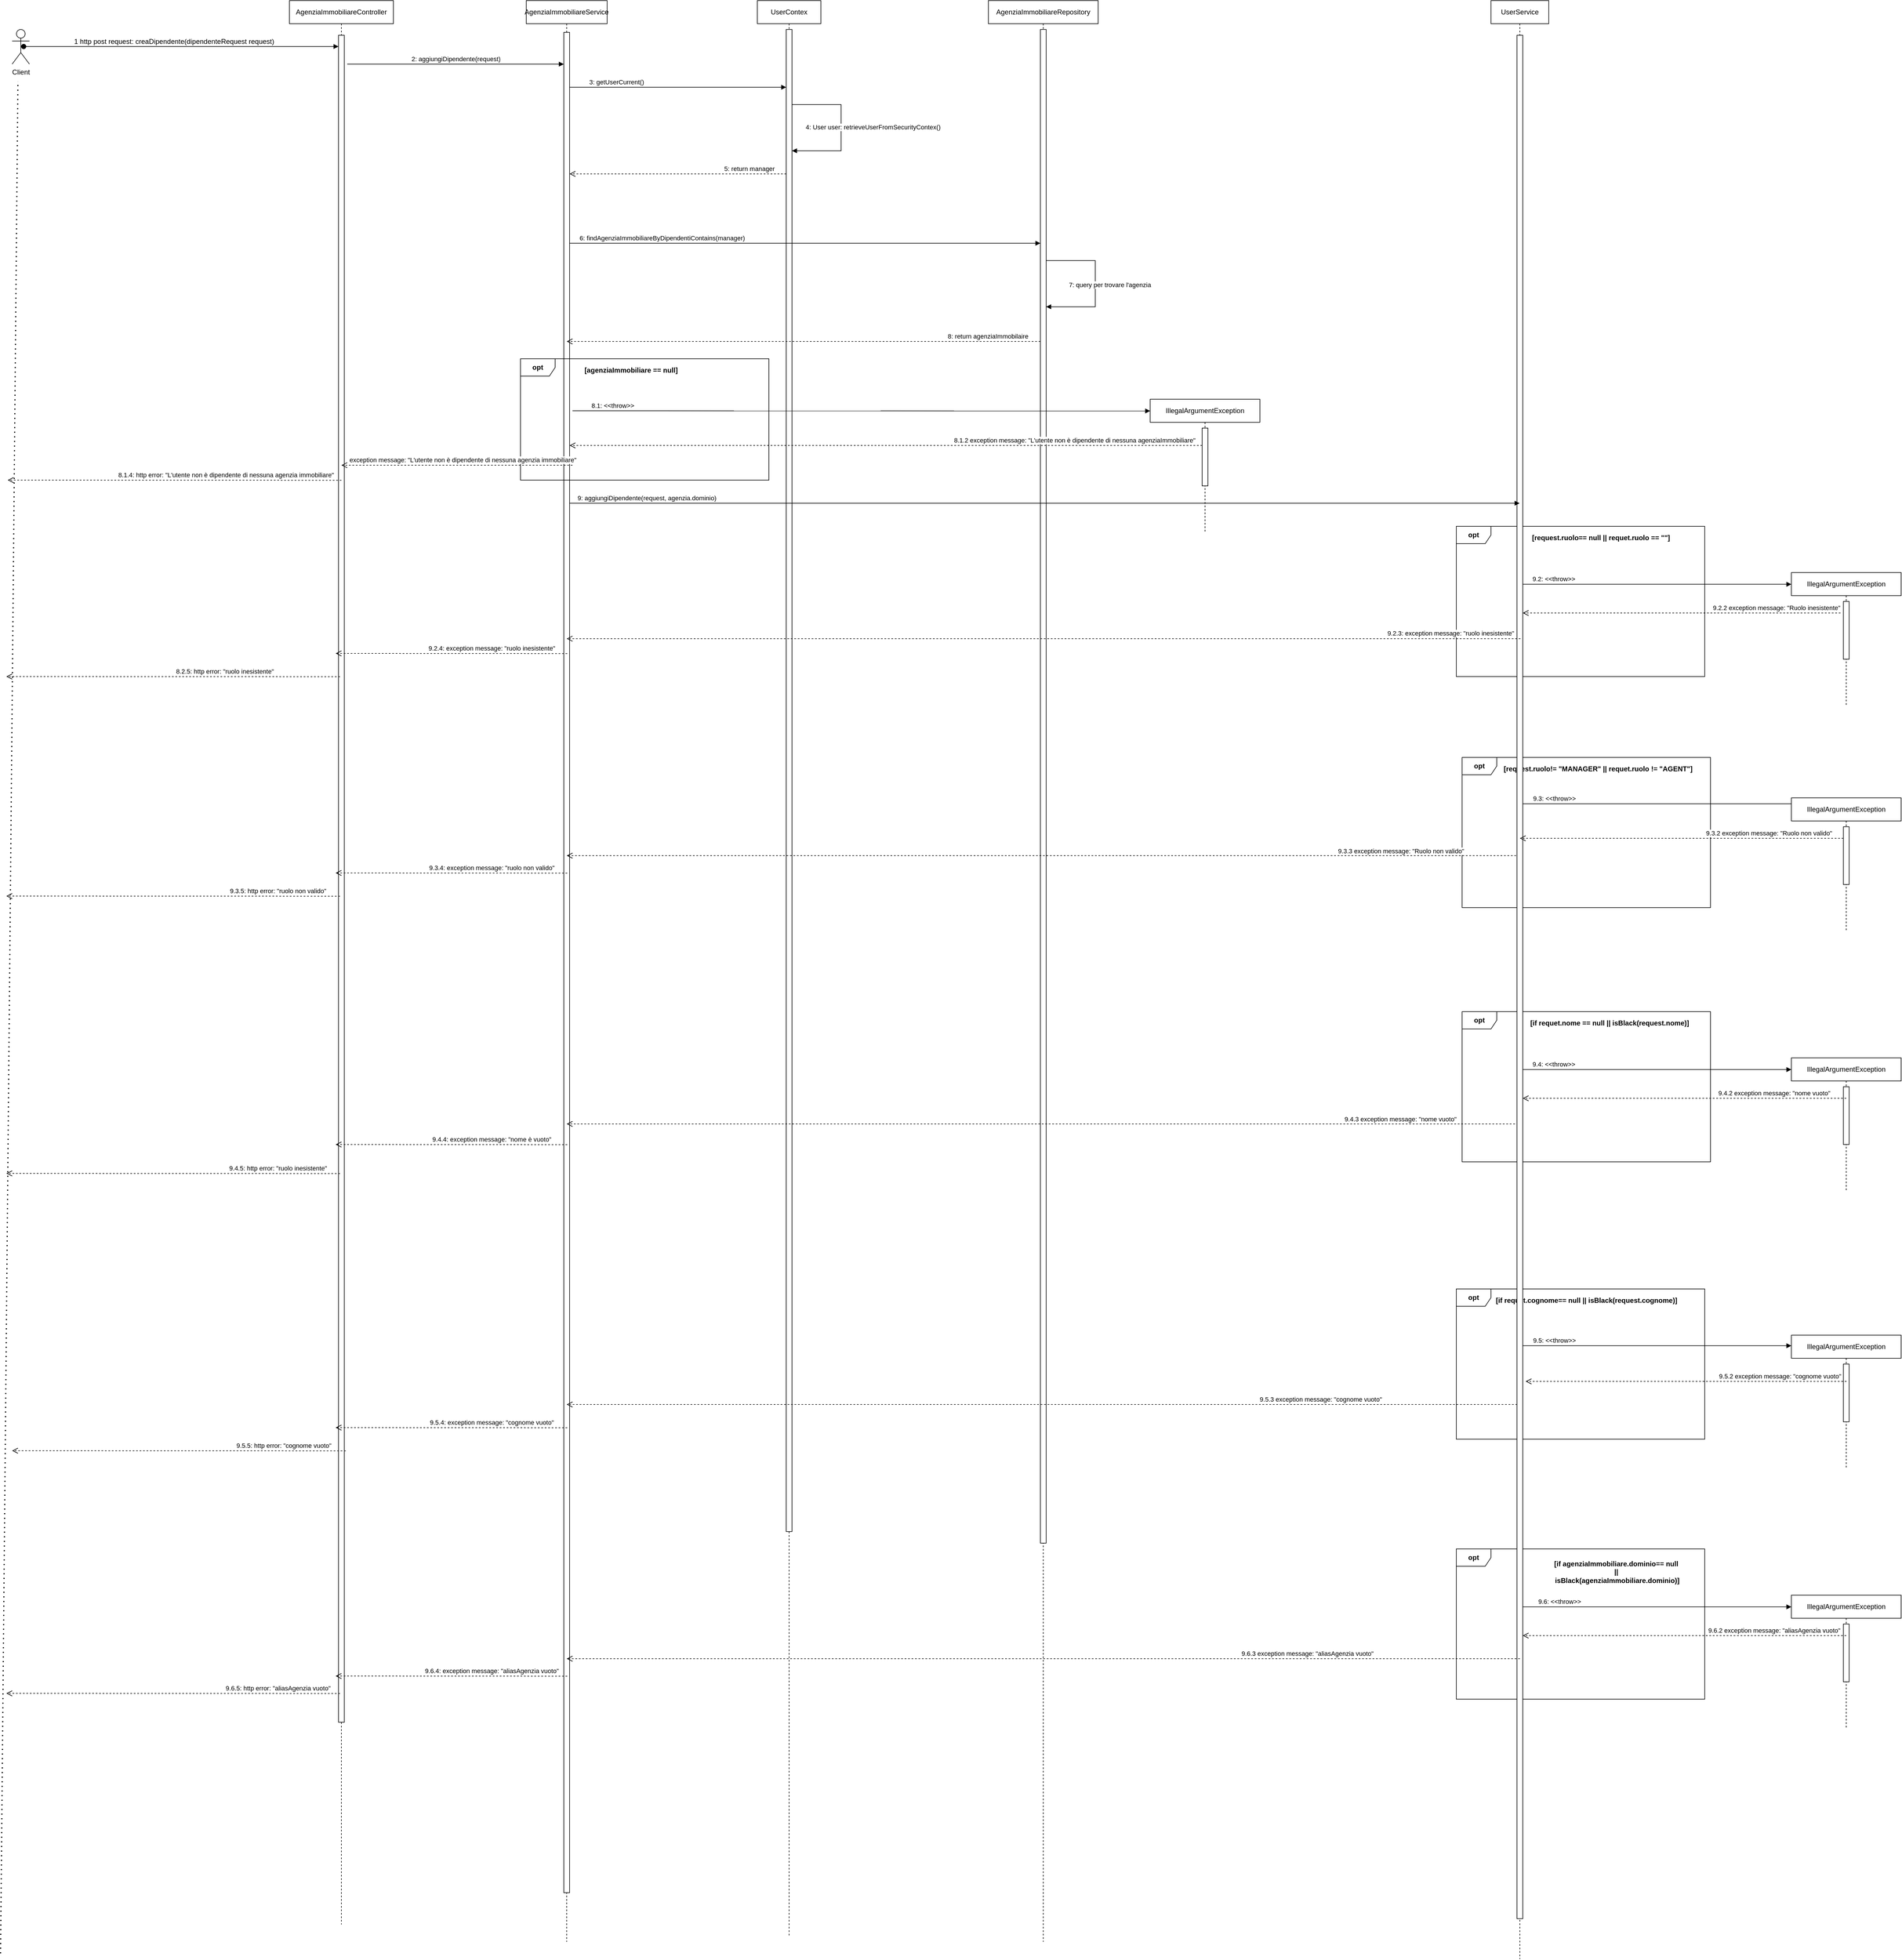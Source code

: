 <mxfile version="28.2.5">
  <diagram name="Pagina-1" id="-XG3NWOHJ_3-eHmlm58t">
    <mxGraphModel dx="2316" dy="1249" grid="1" gridSize="10" guides="1" tooltips="1" connect="1" arrows="1" fold="1" page="1" pageScale="1" pageWidth="827" pageHeight="1169" math="0" shadow="0">
      <root>
        <mxCell id="0" />
        <mxCell id="1" parent="0" />
        <mxCell id="8JB6PZW7fWWFTnTKiGVh-1" value="Client" style="shape=umlActor;verticalLabelPosition=bottom;verticalAlign=top;html=1;" parent="1" vertex="1">
          <mxGeometry x="80" y="60" width="30" height="60" as="geometry" />
        </mxCell>
        <mxCell id="8JB6PZW7fWWFTnTKiGVh-2" value="" style="endArrow=none;dashed=1;html=1;dashPattern=1 3;strokeWidth=2;rounded=0;" parent="1" edge="1">
          <mxGeometry width="50" height="50" relative="1" as="geometry">
            <mxPoint x="60" y="3390" as="sourcePoint" />
            <mxPoint x="90" y="150" as="targetPoint" />
          </mxGeometry>
        </mxCell>
        <mxCell id="8JB6PZW7fWWFTnTKiGVh-3" value="&lt;font style=&quot;font-size: 12px;&quot;&gt;1 http post request: creaDipendente(dipendenteRequest request)&lt;/font&gt;" style="html=1;verticalAlign=bottom;startArrow=oval;startFill=1;endArrow=block;startSize=8;curved=0;rounded=0;strokeWidth=1;jumpSize=14;" parent="1" edge="1">
          <mxGeometry x="-0.046" width="60" relative="1" as="geometry">
            <mxPoint x="100" y="89.5" as="sourcePoint" />
            <mxPoint x="645" y="89.5" as="targetPoint" />
            <mxPoint as="offset" />
          </mxGeometry>
        </mxCell>
        <mxCell id="8JB6PZW7fWWFTnTKiGVh-4" value="AgenziaImmobiliareController" style="shape=umlLifeline;perimeter=lifelinePerimeter;whiteSpace=wrap;html=1;container=1;dropTarget=0;collapsible=0;recursiveResize=0;outlineConnect=0;portConstraint=eastwest;newEdgeStyle={&quot;curved&quot;:0,&quot;rounded&quot;:0};" parent="1" vertex="1">
          <mxGeometry x="560" y="10" width="180" height="3330" as="geometry" />
        </mxCell>
        <mxCell id="8JB6PZW7fWWFTnTKiGVh-5" value="" style="html=1;points=[[0,0,0,0,5],[0,1,0,0,-5],[1,0,0,0,5],[1,1,0,0,-5]];perimeter=orthogonalPerimeter;outlineConnect=0;targetShapes=umlLifeline;portConstraint=eastwest;newEdgeStyle={&quot;curved&quot;:0,&quot;rounded&quot;:0};" parent="8JB6PZW7fWWFTnTKiGVh-4" vertex="1">
          <mxGeometry x="85" y="60" width="10" height="2920" as="geometry" />
        </mxCell>
        <mxCell id="8JB6PZW7fWWFTnTKiGVh-6" value="AgenziaImmobiliareService" style="shape=umlLifeline;perimeter=lifelinePerimeter;whiteSpace=wrap;html=1;container=1;dropTarget=0;collapsible=0;recursiveResize=0;outlineConnect=0;portConstraint=eastwest;newEdgeStyle={&quot;curved&quot;:0,&quot;rounded&quot;:0};" parent="1" vertex="1">
          <mxGeometry x="970" y="10" width="140" height="3360" as="geometry" />
        </mxCell>
        <mxCell id="8JB6PZW7fWWFTnTKiGVh-7" value="" style="html=1;points=[[0,0,0,0,5],[0,1,0,0,-5],[1,0,0,0,5],[1,1,0,0,-5]];perimeter=orthogonalPerimeter;outlineConnect=0;targetShapes=umlLifeline;portConstraint=eastwest;newEdgeStyle={&quot;curved&quot;:0,&quot;rounded&quot;:0};" parent="8JB6PZW7fWWFTnTKiGVh-6" vertex="1">
          <mxGeometry x="65" y="55" width="10" height="3220" as="geometry" />
        </mxCell>
        <mxCell id="8JB6PZW7fWWFTnTKiGVh-8" value="2: aggiungiDipendente(request)" style="html=1;verticalAlign=bottom;endArrow=block;curved=0;rounded=0;" parent="1" target="8JB6PZW7fWWFTnTKiGVh-7" edge="1">
          <mxGeometry width="80" relative="1" as="geometry">
            <mxPoint x="660" y="120" as="sourcePoint" />
            <mxPoint x="1040" y="120" as="targetPoint" />
          </mxGeometry>
        </mxCell>
        <mxCell id="8JB6PZW7fWWFTnTKiGVh-9" value="UserContex" style="shape=umlLifeline;perimeter=lifelinePerimeter;whiteSpace=wrap;html=1;container=1;dropTarget=0;collapsible=0;recursiveResize=0;outlineConnect=0;portConstraint=eastwest;newEdgeStyle={&quot;curved&quot;:0,&quot;rounded&quot;:0};" parent="1" vertex="1">
          <mxGeometry x="1370" y="10" width="110" height="3350" as="geometry" />
        </mxCell>
        <mxCell id="8JB6PZW7fWWFTnTKiGVh-10" value="" style="html=1;points=[[0,0,0,0,5],[0,1,0,0,-5],[1,0,0,0,5],[1,1,0,0,-5]];perimeter=orthogonalPerimeter;outlineConnect=0;targetShapes=umlLifeline;portConstraint=eastwest;newEdgeStyle={&quot;curved&quot;:0,&quot;rounded&quot;:0};" parent="8JB6PZW7fWWFTnTKiGVh-9" vertex="1">
          <mxGeometry x="50" y="50" width="10" height="2600" as="geometry" />
        </mxCell>
        <mxCell id="8JB6PZW7fWWFTnTKiGVh-11" value="3: getUserCurrent()" style="html=1;verticalAlign=bottom;endArrow=block;curved=0;rounded=0;" parent="1" target="8JB6PZW7fWWFTnTKiGVh-10" edge="1">
          <mxGeometry x="-0.571" width="80" relative="1" as="geometry">
            <mxPoint x="1045" y="160" as="sourcePoint" />
            <mxPoint x="1409.5" y="160" as="targetPoint" />
            <mxPoint as="offset" />
          </mxGeometry>
        </mxCell>
        <mxCell id="8JB6PZW7fWWFTnTKiGVh-12" value="AgenziaImmobiliareRepository" style="shape=umlLifeline;perimeter=lifelinePerimeter;whiteSpace=wrap;html=1;container=1;dropTarget=0;collapsible=0;recursiveResize=0;outlineConnect=0;portConstraint=eastwest;newEdgeStyle={&quot;curved&quot;:0,&quot;rounded&quot;:0};" parent="1" vertex="1">
          <mxGeometry x="1770" y="10" width="190" height="3360" as="geometry" />
        </mxCell>
        <mxCell id="8JB6PZW7fWWFTnTKiGVh-13" value="" style="html=1;points=[[0,0,0,0,5],[0,1,0,0,-5],[1,0,0,0,5],[1,1,0,0,-5]];perimeter=orthogonalPerimeter;outlineConnect=0;targetShapes=umlLifeline;portConstraint=eastwest;newEdgeStyle={&quot;curved&quot;:0,&quot;rounded&quot;:0};" parent="8JB6PZW7fWWFTnTKiGVh-12" vertex="1">
          <mxGeometry x="90" y="50" width="10" height="2620" as="geometry" />
        </mxCell>
        <mxCell id="8JB6PZW7fWWFTnTKiGVh-14" value="6: findAgenziaImmobiliareByDipendentiContains(manager)" style="html=1;verticalAlign=bottom;endArrow=block;curved=0;rounded=0;" parent="1" source="8JB6PZW7fWWFTnTKiGVh-7" edge="1">
          <mxGeometry x="-0.607" width="80" relative="1" as="geometry">
            <mxPoint x="1060" y="430" as="sourcePoint" />
            <mxPoint x="1860" y="430" as="targetPoint" />
            <mxPoint as="offset" />
            <Array as="points">
              <mxPoint x="1470.33" y="430" />
            </Array>
          </mxGeometry>
        </mxCell>
        <mxCell id="8JB6PZW7fWWFTnTKiGVh-15" value="5: return manager" style="html=1;verticalAlign=bottom;endArrow=open;dashed=1;endSize=8;curved=0;rounded=0;" parent="1" source="8JB6PZW7fWWFTnTKiGVh-10" edge="1">
          <mxGeometry x="-0.656" relative="1" as="geometry">
            <mxPoint x="1405" y="310" as="sourcePoint" />
            <mxPoint x="1045" y="310" as="targetPoint" />
            <mxPoint as="offset" />
          </mxGeometry>
        </mxCell>
        <mxCell id="8JB6PZW7fWWFTnTKiGVh-16" value="4: User user: retrieveUserFromSecurityContex()" style="html=1;verticalAlign=bottom;endArrow=block;curved=0;rounded=0;" parent="1" source="8JB6PZW7fWWFTnTKiGVh-10" edge="1">
          <mxGeometry x="0.061" y="55" width="80" relative="1" as="geometry">
            <mxPoint x="1435" y="190" as="sourcePoint" />
            <mxPoint x="1430" y="270" as="targetPoint" />
            <Array as="points">
              <mxPoint x="1515" y="190" />
              <mxPoint x="1515" y="270" />
            </Array>
            <mxPoint as="offset" />
          </mxGeometry>
        </mxCell>
        <mxCell id="8JB6PZW7fWWFTnTKiGVh-18" value="7: query per trovare l&#39;agenzia" style="html=1;verticalAlign=bottom;endArrow=block;curved=0;rounded=0;" parent="1" edge="1">
          <mxGeometry x="0.082" y="25" width="80" relative="1" as="geometry">
            <mxPoint x="1870" y="460" as="sourcePoint" />
            <mxPoint x="1870" y="540" as="targetPoint" />
            <Array as="points">
              <mxPoint x="1955" y="460" />
              <mxPoint x="1955" y="540" />
            </Array>
            <mxPoint as="offset" />
          </mxGeometry>
        </mxCell>
        <mxCell id="8JB6PZW7fWWFTnTKiGVh-19" value="8: return agenziaImmobilaire" style="html=1;verticalAlign=bottom;endArrow=open;dashed=1;endSize=8;curved=0;rounded=0;" parent="1" target="8JB6PZW7fWWFTnTKiGVh-6" edge="1">
          <mxGeometry x="-0.778" relative="1" as="geometry">
            <mxPoint x="1860" y="600" as="sourcePoint" />
            <mxPoint x="1780" y="600" as="targetPoint" />
            <mxPoint as="offset" />
          </mxGeometry>
        </mxCell>
        <mxCell id="8JB6PZW7fWWFTnTKiGVh-20" value="&lt;b&gt;opt&lt;/b&gt;" style="shape=umlFrame;whiteSpace=wrap;html=1;pointerEvents=0;" parent="1" vertex="1">
          <mxGeometry x="960" y="630" width="430" height="210" as="geometry" />
        </mxCell>
        <mxCell id="8JB6PZW7fWWFTnTKiGVh-21" value="[agenziaImmobiliare == null]" style="text;align=center;fontStyle=1;verticalAlign=middle;spacingLeft=3;spacingRight=3;strokeColor=none;rotatable=0;points=[[0,0.5],[1,0.5]];portConstraint=eastwest;html=1;" parent="1" vertex="1">
          <mxGeometry x="1070" y="650" width="161" as="geometry" />
        </mxCell>
        <mxCell id="8JB6PZW7fWWFTnTKiGVh-22" value="IllegalArgumentException" style="shape=umlLifeline;perimeter=lifelinePerimeter;whiteSpace=wrap;html=1;container=1;dropTarget=0;collapsible=0;recursiveResize=0;outlineConnect=0;portConstraint=eastwest;newEdgeStyle={&quot;curved&quot;:0,&quot;rounded&quot;:0};" parent="1" vertex="1">
          <mxGeometry x="2050" y="700" width="190" height="230" as="geometry" />
        </mxCell>
        <mxCell id="8JB6PZW7fWWFTnTKiGVh-23" value="" style="html=1;points=[[0,0,0,0,5],[0,1,0,0,-5],[1,0,0,0,5],[1,1,0,0,-5]];perimeter=orthogonalPerimeter;outlineConnect=0;targetShapes=umlLifeline;portConstraint=eastwest;newEdgeStyle={&quot;curved&quot;:0,&quot;rounded&quot;:0};" parent="8JB6PZW7fWWFTnTKiGVh-22" vertex="1">
          <mxGeometry x="90" y="50" width="10" height="100" as="geometry" />
        </mxCell>
        <mxCell id="8JB6PZW7fWWFTnTKiGVh-24" value="9.2: &amp;lt;&amp;lt;throw&amp;gt;&amp;gt;&amp;nbsp;" style="html=1;verticalAlign=bottom;endArrow=block;curved=0;rounded=0;" parent="1" edge="1" source="HBDuKSjmfl1NLGihpZk7-3">
          <mxGeometry x="-0.763" width="80" relative="1" as="geometry">
            <mxPoint x="2170" y="1020" as="sourcePoint" />
            <mxPoint x="3160" y="1020.31" as="targetPoint" />
            <mxPoint as="offset" />
          </mxGeometry>
        </mxCell>
        <mxCell id="8JB6PZW7fWWFTnTKiGVh-25" value="8.1.2 exception message: &quot;L&#39;utente non è dipendente di nessuna agenziaImmobiliare&quot;" style="html=1;verticalAlign=bottom;endArrow=open;dashed=1;endSize=8;curved=0;rounded=0;" parent="1" target="8JB6PZW7fWWFTnTKiGVh-7" edge="1">
          <mxGeometry x="-0.595" relative="1" as="geometry">
            <mxPoint x="2140" y="780" as="sourcePoint" />
            <mxPoint x="2060" y="780" as="targetPoint" />
            <mxPoint as="offset" />
          </mxGeometry>
        </mxCell>
        <mxCell id="8JB6PZW7fWWFTnTKiGVh-26" value="exception message: &quot;L&#39;utente non è dipendente di nessuna agenzia immobiliare&quot;" style="html=1;verticalAlign=bottom;endArrow=open;dashed=1;endSize=8;curved=0;rounded=0;" parent="1" target="8JB6PZW7fWWFTnTKiGVh-4" edge="1">
          <mxGeometry x="-0.051" relative="1" as="geometry">
            <mxPoint x="1050" y="814.23" as="sourcePoint" />
            <mxPoint x="970" y="814.23" as="targetPoint" />
            <mxPoint as="offset" />
          </mxGeometry>
        </mxCell>
        <mxCell id="8JB6PZW7fWWFTnTKiGVh-27" value="8.1.4: http error: &quot;L&#39;utente non è dipendente di nessuna agenzia immobiliare&quot;" style="html=1;verticalAlign=bottom;endArrow=open;dashed=1;endSize=8;curved=0;rounded=0;" parent="1" edge="1">
          <mxGeometry x="-0.307" relative="1" as="geometry">
            <mxPoint x="650" y="840.23" as="sourcePoint" />
            <mxPoint x="72.381" y="840" as="targetPoint" />
            <mxPoint as="offset" />
          </mxGeometry>
        </mxCell>
        <mxCell id="8JB6PZW7fWWFTnTKiGVh-28" value="&lt;b&gt;opt&lt;/b&gt;" style="shape=umlFrame;whiteSpace=wrap;html=1;pointerEvents=0;" parent="1" vertex="1">
          <mxGeometry x="2580" y="920" width="430" height="260" as="geometry" />
        </mxCell>
        <mxCell id="8JB6PZW7fWWFTnTKiGVh-29" value="[request.ruolo== null || requet.ruolo == &quot;&quot;]" style="text;align=center;fontStyle=1;verticalAlign=middle;spacingLeft=3;spacingRight=3;strokeColor=none;rotatable=0;points=[[0,0.5],[1,0.5]];portConstraint=eastwest;html=1;" parent="1" vertex="1">
          <mxGeometry x="2720" y="940" width="220" as="geometry" />
        </mxCell>
        <mxCell id="8JB6PZW7fWWFTnTKiGVh-30" value="IllegalArgumentException" style="shape=umlLifeline;perimeter=lifelinePerimeter;whiteSpace=wrap;html=1;container=1;dropTarget=0;collapsible=0;recursiveResize=0;outlineConnect=0;portConstraint=eastwest;newEdgeStyle={&quot;curved&quot;:0,&quot;rounded&quot;:0};" parent="1" vertex="1">
          <mxGeometry x="3160" y="1000" width="190" height="230" as="geometry" />
        </mxCell>
        <mxCell id="8JB6PZW7fWWFTnTKiGVh-31" value="" style="html=1;points=[[0,0,0,0,5],[0,1,0,0,-5],[1,0,0,0,5],[1,1,0,0,-5]];perimeter=orthogonalPerimeter;outlineConnect=0;targetShapes=umlLifeline;portConstraint=eastwest;newEdgeStyle={&quot;curved&quot;:0,&quot;rounded&quot;:0};" parent="8JB6PZW7fWWFTnTKiGVh-30" vertex="1">
          <mxGeometry x="90" y="50" width="10" height="100" as="geometry" />
        </mxCell>
        <mxCell id="8JB6PZW7fWWFTnTKiGVh-32" value="9.2.2 exception message: &quot;Ruolo inesistente&quot;" style="html=1;verticalAlign=bottom;endArrow=open;dashed=1;endSize=8;curved=0;rounded=0;" parent="1" edge="1" target="HBDuKSjmfl1NLGihpZk7-3">
          <mxGeometry x="-0.595" relative="1" as="geometry">
            <mxPoint x="3245" y="1070" as="sourcePoint" />
            <mxPoint x="2160" y="1070" as="targetPoint" />
            <mxPoint as="offset" />
          </mxGeometry>
        </mxCell>
        <mxCell id="8JB6PZW7fWWFTnTKiGVh-33" value="9.2.4: exception message: &quot;ruolo inesistente&quot;" style="html=1;verticalAlign=bottom;endArrow=open;dashed=1;endSize=8;curved=0;rounded=0;" parent="1" edge="1">
          <mxGeometry x="-0.347" relative="1" as="geometry">
            <mxPoint x="1041" y="1140.23" as="sourcePoint" />
            <mxPoint x="640" y="1140" as="targetPoint" />
            <mxPoint as="offset" />
          </mxGeometry>
        </mxCell>
        <mxCell id="8JB6PZW7fWWFTnTKiGVh-34" value="8.2.5: http error: &quot;ruolo inesistente&quot;" style="html=1;verticalAlign=bottom;endArrow=open;dashed=1;endSize=8;curved=0;rounded=0;" parent="1" edge="1">
          <mxGeometry x="-0.307" relative="1" as="geometry">
            <mxPoint x="647.619" y="1180.23" as="sourcePoint" />
            <mxPoint x="70" y="1180" as="targetPoint" />
            <mxPoint as="offset" />
          </mxGeometry>
        </mxCell>
        <mxCell id="8JB6PZW7fWWFTnTKiGVh-35" value="&lt;b&gt;opt&lt;/b&gt;" style="shape=umlFrame;whiteSpace=wrap;html=1;pointerEvents=0;" parent="1" vertex="1">
          <mxGeometry x="2590" y="1320" width="430" height="260" as="geometry" />
        </mxCell>
        <mxCell id="8JB6PZW7fWWFTnTKiGVh-36" value="[request.ruolo!= &quot;MANAGER&quot; || requet.ruolo != &quot;AGENT&quot;]" style="text;align=center;fontStyle=1;verticalAlign=middle;spacingLeft=3;spacingRight=3;strokeColor=none;rotatable=0;points=[[0,0.5],[1,0.5]];portConstraint=eastwest;html=1;" parent="1" vertex="1">
          <mxGeometry x="2680" y="1340" width="290" as="geometry" />
        </mxCell>
        <mxCell id="8JB6PZW7fWWFTnTKiGVh-37" value="9.3: &amp;lt;&amp;lt;throw&amp;gt;&amp;gt;&amp;nbsp;" style="html=1;verticalAlign=bottom;endArrow=block;curved=0;rounded=0;" parent="1" edge="1" source="HBDuKSjmfl1NLGihpZk7-1">
          <mxGeometry x="-0.748" width="80" relative="1" as="geometry">
            <mxPoint x="2180" y="1400" as="sourcePoint" />
            <mxPoint x="3170" y="1400.31" as="targetPoint" />
            <mxPoint as="offset" />
          </mxGeometry>
        </mxCell>
        <mxCell id="8JB6PZW7fWWFTnTKiGVh-38" value="IllegalArgumentException" style="shape=umlLifeline;perimeter=lifelinePerimeter;whiteSpace=wrap;html=1;container=1;dropTarget=0;collapsible=0;recursiveResize=0;outlineConnect=0;portConstraint=eastwest;newEdgeStyle={&quot;curved&quot;:0,&quot;rounded&quot;:0};" parent="1" vertex="1">
          <mxGeometry x="3160" y="1390" width="190" height="230" as="geometry" />
        </mxCell>
        <mxCell id="8JB6PZW7fWWFTnTKiGVh-39" value="" style="html=1;points=[[0,0,0,0,5],[0,1,0,0,-5],[1,0,0,0,5],[1,1,0,0,-5]];perimeter=orthogonalPerimeter;outlineConnect=0;targetShapes=umlLifeline;portConstraint=eastwest;newEdgeStyle={&quot;curved&quot;:0,&quot;rounded&quot;:0};" parent="8JB6PZW7fWWFTnTKiGVh-38" vertex="1">
          <mxGeometry x="90" y="50" width="10" height="100" as="geometry" />
        </mxCell>
        <mxCell id="8JB6PZW7fWWFTnTKiGVh-40" value="9.3.3 exception message: &quot;Ruolo non valido&quot;" style="html=1;verticalAlign=bottom;endArrow=open;dashed=1;endSize=8;curved=0;rounded=0;" parent="1" edge="1" target="8JB6PZW7fWWFTnTKiGVh-6">
          <mxGeometry x="-0.751" y="1" relative="1" as="geometry">
            <mxPoint x="2689.5" y="1490" as="sourcePoint" />
            <mxPoint x="1060" y="1490" as="targetPoint" />
            <mxPoint as="offset" />
          </mxGeometry>
        </mxCell>
        <mxCell id="8JB6PZW7fWWFTnTKiGVh-42" value="9.3.5: http error: &quot;ruolo non valido&quot;" style="html=1;verticalAlign=bottom;endArrow=open;dashed=1;endSize=8;curved=0;rounded=0;" parent="1" edge="1">
          <mxGeometry x="-0.627" relative="1" as="geometry">
            <mxPoint x="647.619" y="1560.23" as="sourcePoint" />
            <mxPoint x="70" y="1560" as="targetPoint" />
            <mxPoint as="offset" />
          </mxGeometry>
        </mxCell>
        <mxCell id="8JB6PZW7fWWFTnTKiGVh-43" value="&lt;b&gt;opt&lt;/b&gt;" style="shape=umlFrame;whiteSpace=wrap;html=1;pointerEvents=0;" parent="1" vertex="1">
          <mxGeometry x="2590" y="1760" width="430" height="260" as="geometry" />
        </mxCell>
        <mxCell id="8JB6PZW7fWWFTnTKiGVh-44" value="[if requet.nome == null || isBlack(request.nome)]" style="text;align=center;fontStyle=1;verticalAlign=middle;spacingLeft=3;spacingRight=3;strokeColor=none;rotatable=0;points=[[0,0.5],[1,0.5]];portConstraint=eastwest;html=1;" parent="1" vertex="1">
          <mxGeometry x="2700" y="1780" width="290" as="geometry" />
        </mxCell>
        <mxCell id="8JB6PZW7fWWFTnTKiGVh-45" value="IllegalArgumentException" style="shape=umlLifeline;perimeter=lifelinePerimeter;whiteSpace=wrap;html=1;container=1;dropTarget=0;collapsible=0;recursiveResize=0;outlineConnect=0;portConstraint=eastwest;newEdgeStyle={&quot;curved&quot;:0,&quot;rounded&quot;:0};" parent="1" vertex="1">
          <mxGeometry x="3160" y="1840" width="190" height="230" as="geometry" />
        </mxCell>
        <mxCell id="8JB6PZW7fWWFTnTKiGVh-46" value="" style="html=1;points=[[0,0,0,0,5],[0,1,0,0,-5],[1,0,0,0,5],[1,1,0,0,-5]];perimeter=orthogonalPerimeter;outlineConnect=0;targetShapes=umlLifeline;portConstraint=eastwest;newEdgeStyle={&quot;curved&quot;:0,&quot;rounded&quot;:0};" parent="8JB6PZW7fWWFTnTKiGVh-45" vertex="1">
          <mxGeometry x="90" y="50" width="10" height="100" as="geometry" />
        </mxCell>
        <mxCell id="8JB6PZW7fWWFTnTKiGVh-47" value="9.4: &amp;lt;&amp;lt;throw&amp;gt;&amp;gt;&amp;nbsp;" style="html=1;verticalAlign=bottom;endArrow=block;curved=0;rounded=0;" parent="1" edge="1" source="HBDuKSjmfl1NLGihpZk7-3">
          <mxGeometry x="-0.763" width="80" relative="1" as="geometry">
            <mxPoint x="2170" y="1860" as="sourcePoint" />
            <mxPoint x="3160" y="1860.31" as="targetPoint" />
            <mxPoint as="offset" />
          </mxGeometry>
        </mxCell>
        <mxCell id="8JB6PZW7fWWFTnTKiGVh-48" value="9.4.3 exception message: &quot;nome vuoto&quot;" style="html=1;verticalAlign=bottom;endArrow=open;dashed=1;endSize=8;curved=0;rounded=0;" parent="1" edge="1" target="8JB6PZW7fWWFTnTKiGVh-6">
          <mxGeometry x="-0.751" y="1" relative="1" as="geometry">
            <mxPoint x="2687.5" y="1954.38" as="sourcePoint" />
            <mxPoint x="1602.5" y="1954.38" as="targetPoint" />
            <mxPoint as="offset" />
          </mxGeometry>
        </mxCell>
        <mxCell id="8JB6PZW7fWWFTnTKiGVh-49" value="9.4.4: exception message: &quot;nome è vuoto&quot;" style="html=1;verticalAlign=bottom;endArrow=open;dashed=1;endSize=8;curved=0;rounded=0;" parent="1" edge="1">
          <mxGeometry x="-0.347" relative="1" as="geometry">
            <mxPoint x="1041" y="1990.23" as="sourcePoint" />
            <mxPoint x="640" y="1990" as="targetPoint" />
            <mxPoint as="offset" />
          </mxGeometry>
        </mxCell>
        <mxCell id="8JB6PZW7fWWFTnTKiGVh-52" value="9.4.5: http error: &quot;ruolo inesistente&quot;" style="html=1;verticalAlign=bottom;endArrow=open;dashed=1;endSize=8;curved=0;rounded=0;" parent="1" edge="1">
          <mxGeometry x="-0.627" relative="1" as="geometry">
            <mxPoint x="647.619" y="2040.23" as="sourcePoint" />
            <mxPoint x="70" y="2040" as="targetPoint" />
            <mxPoint as="offset" />
          </mxGeometry>
        </mxCell>
        <mxCell id="8JB6PZW7fWWFTnTKiGVh-53" value="&lt;b&gt;opt&lt;/b&gt;" style="shape=umlFrame;whiteSpace=wrap;html=1;pointerEvents=0;" parent="1" vertex="1">
          <mxGeometry x="2580" y="2240" width="430" height="260" as="geometry" />
        </mxCell>
        <mxCell id="8JB6PZW7fWWFTnTKiGVh-54" value="IllegalArgumentException" style="shape=umlLifeline;perimeter=lifelinePerimeter;whiteSpace=wrap;html=1;container=1;dropTarget=0;collapsible=0;recursiveResize=0;outlineConnect=0;portConstraint=eastwest;newEdgeStyle={&quot;curved&quot;:0,&quot;rounded&quot;:0};" parent="1" vertex="1">
          <mxGeometry x="3160" y="2320" width="190" height="230" as="geometry" />
        </mxCell>
        <mxCell id="8JB6PZW7fWWFTnTKiGVh-55" value="" style="html=1;points=[[0,0,0,0,5],[0,1,0,0,-5],[1,0,0,0,5],[1,1,0,0,-5]];perimeter=orthogonalPerimeter;outlineConnect=0;targetShapes=umlLifeline;portConstraint=eastwest;newEdgeStyle={&quot;curved&quot;:0,&quot;rounded&quot;:0};" parent="8JB6PZW7fWWFTnTKiGVh-54" vertex="1">
          <mxGeometry x="90" y="50" width="10" height="100" as="geometry" />
        </mxCell>
        <mxCell id="8JB6PZW7fWWFTnTKiGVh-56" value="9.5: &amp;lt;&amp;lt;throw&amp;gt;&amp;gt;&amp;nbsp;" style="html=1;verticalAlign=bottom;endArrow=block;curved=0;rounded=0;" parent="1" edge="1" source="HBDuKSjmfl1NLGihpZk7-1">
          <mxGeometry x="-0.741" width="80" relative="1" as="geometry">
            <mxPoint x="2170" y="2338" as="sourcePoint" />
            <mxPoint x="3160" y="2338.31" as="targetPoint" />
            <mxPoint as="offset" />
          </mxGeometry>
        </mxCell>
        <mxCell id="8JB6PZW7fWWFTnTKiGVh-57" value="9.5.2 exception message: &quot;cognome vuoto&quot;" style="html=1;verticalAlign=bottom;endArrow=open;dashed=1;endSize=8;curved=0;rounded=0;" parent="1" edge="1">
          <mxGeometry x="-0.586" relative="1" as="geometry">
            <mxPoint x="3255.37" y="2400" as="sourcePoint" />
            <mxPoint x="2700.0" y="2400" as="targetPoint" />
            <mxPoint as="offset" />
          </mxGeometry>
        </mxCell>
        <mxCell id="8JB6PZW7fWWFTnTKiGVh-58" value="9.5.4: exception message: &quot;cognome vuoto&quot;" style="html=1;verticalAlign=bottom;endArrow=open;dashed=1;endSize=8;curved=0;rounded=0;" parent="1" edge="1">
          <mxGeometry x="-0.347" relative="1" as="geometry">
            <mxPoint x="1041" y="2480.23" as="sourcePoint" />
            <mxPoint x="640" y="2480" as="targetPoint" />
            <mxPoint as="offset" />
          </mxGeometry>
        </mxCell>
        <mxCell id="8JB6PZW7fWWFTnTKiGVh-59" value="9.5.5: http error: &quot;cognome vuoto&quot;" style="html=1;verticalAlign=bottom;endArrow=open;dashed=1;endSize=8;curved=0;rounded=0;" parent="1" edge="1">
          <mxGeometry x="-0.627" relative="1" as="geometry">
            <mxPoint x="657.619" y="2520.23" as="sourcePoint" />
            <mxPoint x="80" y="2520" as="targetPoint" />
            <mxPoint as="offset" />
          </mxGeometry>
        </mxCell>
        <mxCell id="8JB6PZW7fWWFTnTKiGVh-60" value="&lt;b&gt;opt&lt;/b&gt;" style="shape=umlFrame;whiteSpace=wrap;html=1;pointerEvents=0;" parent="1" vertex="1">
          <mxGeometry x="2580" y="2690" width="430" height="260" as="geometry" />
        </mxCell>
        <mxCell id="8JB6PZW7fWWFTnTKiGVh-61" value="[if requet.cognome== null || isBlack(request.cognome)]" style="text;align=center;fontStyle=1;verticalAlign=middle;spacingLeft=3;spacingRight=3;strokeColor=none;rotatable=0;points=[[0,0.5],[1,0.5]];portConstraint=eastwest;html=1;" parent="1" vertex="1">
          <mxGeometry x="2660" y="2260" width="290" as="geometry" />
        </mxCell>
        <mxCell id="8JB6PZW7fWWFTnTKiGVh-62" value="[if agenziaImmobiliare.dominio== null&amp;nbsp;&lt;div&gt;||&amp;nbsp;&lt;/div&gt;&lt;div&gt;isBlack(agenziaImmobiliare.dominio)]&lt;/div&gt;" style="text;align=center;fontStyle=1;verticalAlign=middle;spacingLeft=3;spacingRight=3;strokeColor=none;rotatable=0;points=[[0,0.5],[1,0.5]];portConstraint=eastwest;html=1;" parent="1" vertex="1">
          <mxGeometry x="2695" y="2700" width="325" height="60" as="geometry" />
        </mxCell>
        <mxCell id="8JB6PZW7fWWFTnTKiGVh-63" value="IllegalArgumentException" style="shape=umlLifeline;perimeter=lifelinePerimeter;whiteSpace=wrap;html=1;container=1;dropTarget=0;collapsible=0;recursiveResize=0;outlineConnect=0;portConstraint=eastwest;newEdgeStyle={&quot;curved&quot;:0,&quot;rounded&quot;:0};" parent="1" vertex="1">
          <mxGeometry x="3160" y="2770" width="190" height="230" as="geometry" />
        </mxCell>
        <mxCell id="8JB6PZW7fWWFTnTKiGVh-64" value="" style="html=1;points=[[0,0,0,0,5],[0,1,0,0,-5],[1,0,0,0,5],[1,1,0,0,-5]];perimeter=orthogonalPerimeter;outlineConnect=0;targetShapes=umlLifeline;portConstraint=eastwest;newEdgeStyle={&quot;curved&quot;:0,&quot;rounded&quot;:0};" parent="8JB6PZW7fWWFTnTKiGVh-63" vertex="1">
          <mxGeometry x="90" y="50" width="10" height="100" as="geometry" />
        </mxCell>
        <mxCell id="8JB6PZW7fWWFTnTKiGVh-65" value="9.6: &amp;lt;&amp;lt;throw&amp;gt;&amp;gt;&amp;nbsp;" style="html=1;verticalAlign=bottom;endArrow=block;curved=0;rounded=0;" parent="1" edge="1" source="HBDuKSjmfl1NLGihpZk7-3">
          <mxGeometry x="-0.72" width="80" relative="1" as="geometry">
            <mxPoint x="2170" y="2790" as="sourcePoint" />
            <mxPoint x="3160" y="2790.31" as="targetPoint" />
            <mxPoint as="offset" />
          </mxGeometry>
        </mxCell>
        <mxCell id="8JB6PZW7fWWFTnTKiGVh-66" value="9.6.2 exception message: &quot;aliasAgenzia vuoto&quot;" style="html=1;verticalAlign=bottom;endArrow=open;dashed=1;endSize=8;curved=0;rounded=0;" parent="1" edge="1" target="HBDuKSjmfl1NLGihpZk7-3">
          <mxGeometry x="-0.554" relative="1" as="geometry">
            <mxPoint x="3255" y="2840" as="sourcePoint" />
            <mxPoint x="2170" y="2840" as="targetPoint" />
            <mxPoint as="offset" />
          </mxGeometry>
        </mxCell>
        <mxCell id="8JB6PZW7fWWFTnTKiGVh-67" value="9.6.4: exception message: &quot;aliasAgenzia vuoto&quot;" style="html=1;verticalAlign=bottom;endArrow=open;dashed=1;endSize=8;curved=0;rounded=0;" parent="1" edge="1">
          <mxGeometry x="-0.347" relative="1" as="geometry">
            <mxPoint x="1041" y="2910.23" as="sourcePoint" />
            <mxPoint x="640" y="2910" as="targetPoint" />
            <mxPoint as="offset" />
          </mxGeometry>
        </mxCell>
        <mxCell id="8JB6PZW7fWWFTnTKiGVh-68" value="9.6.5: http error: &quot;aliasAgenzia vuoto&quot;" style="html=1;verticalAlign=bottom;endArrow=open;dashed=1;endSize=8;curved=0;rounded=0;" parent="1" edge="1">
          <mxGeometry x="-0.627" relative="1" as="geometry">
            <mxPoint x="647.619" y="2940.23" as="sourcePoint" />
            <mxPoint x="70" y="2940" as="targetPoint" />
            <mxPoint as="offset" />
          </mxGeometry>
        </mxCell>
        <mxCell id="HBDuKSjmfl1NLGihpZk7-1" value="UserService" style="shape=umlLifeline;perimeter=lifelinePerimeter;whiteSpace=wrap;html=1;container=1;dropTarget=0;collapsible=0;recursiveResize=0;outlineConnect=0;portConstraint=eastwest;newEdgeStyle={&quot;curved&quot;:0,&quot;rounded&quot;:0};" vertex="1" parent="1">
          <mxGeometry x="2640" y="10" width="100" height="3390" as="geometry" />
        </mxCell>
        <mxCell id="HBDuKSjmfl1NLGihpZk7-3" value="" style="html=1;points=[[0,0,0,0,5],[0,1,0,0,-5],[1,0,0,0,5],[1,1,0,0,-5]];perimeter=orthogonalPerimeter;outlineConnect=0;targetShapes=umlLifeline;portConstraint=eastwest;newEdgeStyle={&quot;curved&quot;:0,&quot;rounded&quot;:0};" vertex="1" parent="HBDuKSjmfl1NLGihpZk7-1">
          <mxGeometry x="45" y="60" width="10" height="3260" as="geometry" />
        </mxCell>
        <mxCell id="HBDuKSjmfl1NLGihpZk7-2" value="8.1: &amp;lt;&amp;lt;throw&amp;gt;&amp;gt;&amp;nbsp;" style="html=1;verticalAlign=bottom;endArrow=block;curved=0;rounded=0;" edge="1" parent="1">
          <mxGeometry x="-0.859" width="80" relative="1" as="geometry">
            <mxPoint x="1050" y="720" as="sourcePoint" />
            <mxPoint x="2050" y="720.31" as="targetPoint" />
            <mxPoint x="1" as="offset" />
          </mxGeometry>
        </mxCell>
        <mxCell id="HBDuKSjmfl1NLGihpZk7-4" value="9: aggiungiDipendente(request, agenzia.dominio)&amp;nbsp;" style="html=1;verticalAlign=bottom;endArrow=block;curved=0;rounded=0;" edge="1" parent="1" target="HBDuKSjmfl1NLGihpZk7-1">
          <mxGeometry x="-0.836" width="80" relative="1" as="geometry">
            <mxPoint x="1045" y="880" as="sourcePoint" />
            <mxPoint x="2045" y="880.31" as="targetPoint" />
            <mxPoint as="offset" />
          </mxGeometry>
        </mxCell>
        <mxCell id="HBDuKSjmfl1NLGihpZk7-5" value="9.2.3: exception message: &quot;ruolo inesistente&quot;" style="html=1;verticalAlign=bottom;endArrow=open;dashed=1;endSize=8;curved=0;rounded=0;" edge="1" parent="1" target="8JB6PZW7fWWFTnTKiGVh-6">
          <mxGeometry x="-0.853" relative="1" as="geometry">
            <mxPoint x="2691" y="1114.46" as="sourcePoint" />
            <mxPoint x="2290" y="1114.23" as="targetPoint" />
            <mxPoint as="offset" />
          </mxGeometry>
        </mxCell>
        <mxCell id="HBDuKSjmfl1NLGihpZk7-7" value="9.3.2 exception message: &quot;Ruolo non valido&quot;" style="html=1;verticalAlign=bottom;endArrow=open;dashed=1;endSize=8;curved=0;rounded=0;" edge="1" parent="1" source="8JB6PZW7fWWFTnTKiGVh-39">
          <mxGeometry x="-0.536" relative="1" as="geometry">
            <mxPoint x="3250" y="1465" as="sourcePoint" />
            <mxPoint x="2690" y="1460" as="targetPoint" />
            <mxPoint x="1" as="offset" />
          </mxGeometry>
        </mxCell>
        <mxCell id="HBDuKSjmfl1NLGihpZk7-8" value="9.3.4: exception message: &quot;ruolo non valido&quot;" style="html=1;verticalAlign=bottom;endArrow=open;dashed=1;endSize=8;curved=0;rounded=0;" edge="1" parent="1">
          <mxGeometry x="-0.346" relative="1" as="geometry">
            <mxPoint x="1041" y="1520.23" as="sourcePoint" />
            <mxPoint x="640" y="1520" as="targetPoint" />
            <mxPoint as="offset" />
          </mxGeometry>
        </mxCell>
        <mxCell id="HBDuKSjmfl1NLGihpZk7-9" value="9.4.2 exception message: &quot;nome vuoto&quot;" style="html=1;verticalAlign=bottom;endArrow=open;dashed=1;endSize=8;curved=0;rounded=0;" edge="1" parent="1" target="HBDuKSjmfl1NLGihpZk7-3">
          <mxGeometry x="-0.554" relative="1" as="geometry">
            <mxPoint x="3255" y="1910" as="sourcePoint" />
            <mxPoint x="2170" y="1910" as="targetPoint" />
            <mxPoint as="offset" />
          </mxGeometry>
        </mxCell>
        <mxCell id="HBDuKSjmfl1NLGihpZk7-10" value="9.5.3 exception message: &quot;cognome vuoto&quot;" style="html=1;verticalAlign=bottom;endArrow=open;dashed=1;endSize=8;curved=0;rounded=0;" edge="1" parent="1" target="8JB6PZW7fWWFTnTKiGVh-6">
          <mxGeometry x="-0.586" relative="1" as="geometry">
            <mxPoint x="2685.37" y="2440" as="sourcePoint" />
            <mxPoint x="2130" y="2440" as="targetPoint" />
            <mxPoint as="offset" />
          </mxGeometry>
        </mxCell>
        <mxCell id="HBDuKSjmfl1NLGihpZk7-11" value="9.6.3 exception message: &quot;aliasAgenzia vuoto&quot;" style="html=1;verticalAlign=bottom;endArrow=open;dashed=1;endSize=8;curved=0;rounded=0;" edge="1" parent="1" target="8JB6PZW7fWWFTnTKiGVh-6">
          <mxGeometry x="-0.554" relative="1" as="geometry">
            <mxPoint x="2690" y="2880" as="sourcePoint" />
            <mxPoint x="2130" y="2880" as="targetPoint" />
            <mxPoint as="offset" />
          </mxGeometry>
        </mxCell>
      </root>
    </mxGraphModel>
  </diagram>
</mxfile>
